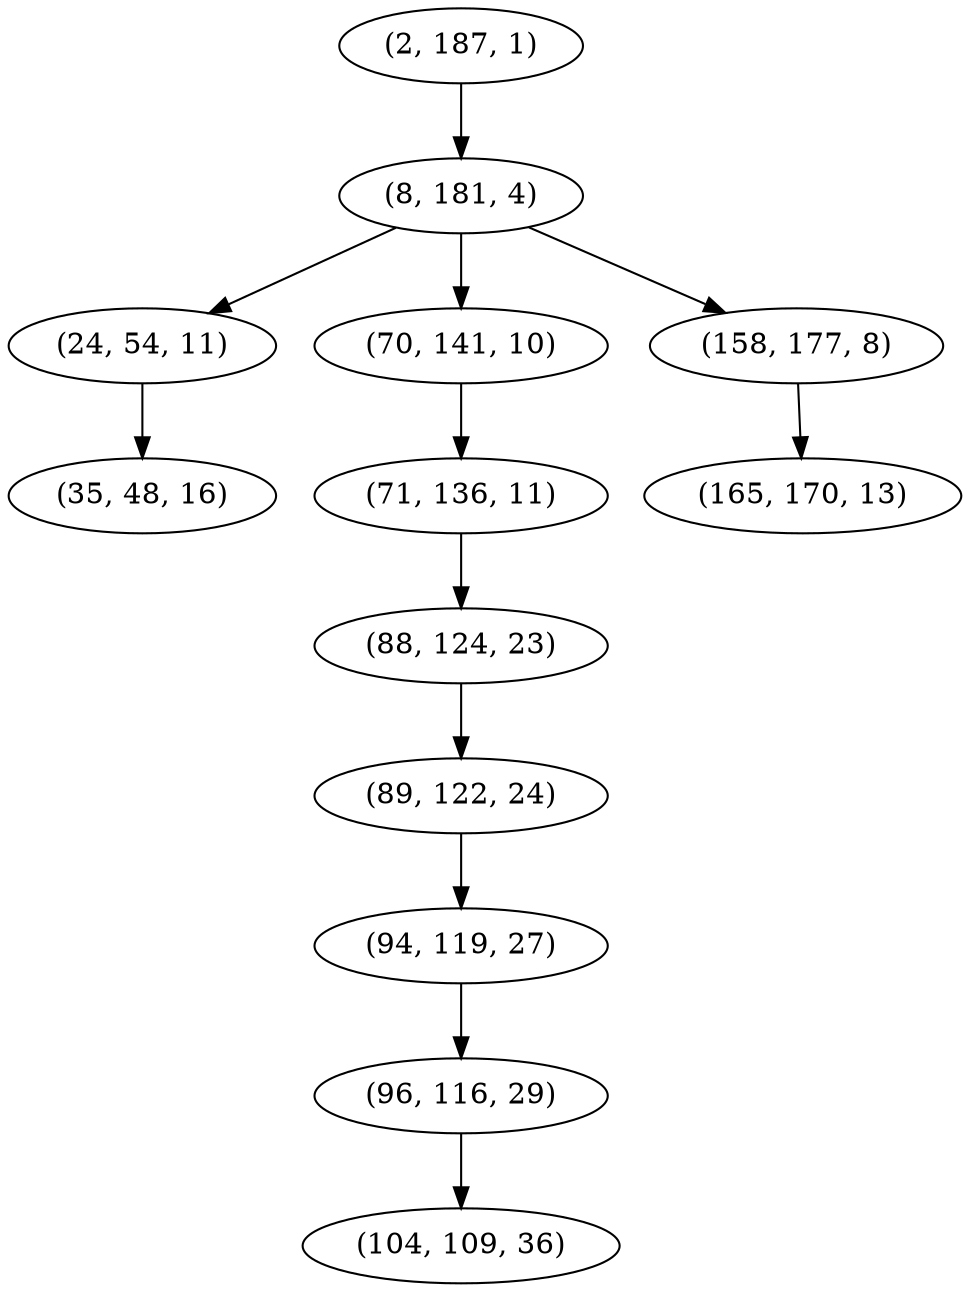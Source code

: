 digraph tree {
    "(2, 187, 1)";
    "(8, 181, 4)";
    "(24, 54, 11)";
    "(35, 48, 16)";
    "(70, 141, 10)";
    "(71, 136, 11)";
    "(88, 124, 23)";
    "(89, 122, 24)";
    "(94, 119, 27)";
    "(96, 116, 29)";
    "(104, 109, 36)";
    "(158, 177, 8)";
    "(165, 170, 13)";
    "(2, 187, 1)" -> "(8, 181, 4)";
    "(8, 181, 4)" -> "(24, 54, 11)";
    "(8, 181, 4)" -> "(70, 141, 10)";
    "(8, 181, 4)" -> "(158, 177, 8)";
    "(24, 54, 11)" -> "(35, 48, 16)";
    "(70, 141, 10)" -> "(71, 136, 11)";
    "(71, 136, 11)" -> "(88, 124, 23)";
    "(88, 124, 23)" -> "(89, 122, 24)";
    "(89, 122, 24)" -> "(94, 119, 27)";
    "(94, 119, 27)" -> "(96, 116, 29)";
    "(96, 116, 29)" -> "(104, 109, 36)";
    "(158, 177, 8)" -> "(165, 170, 13)";
}
